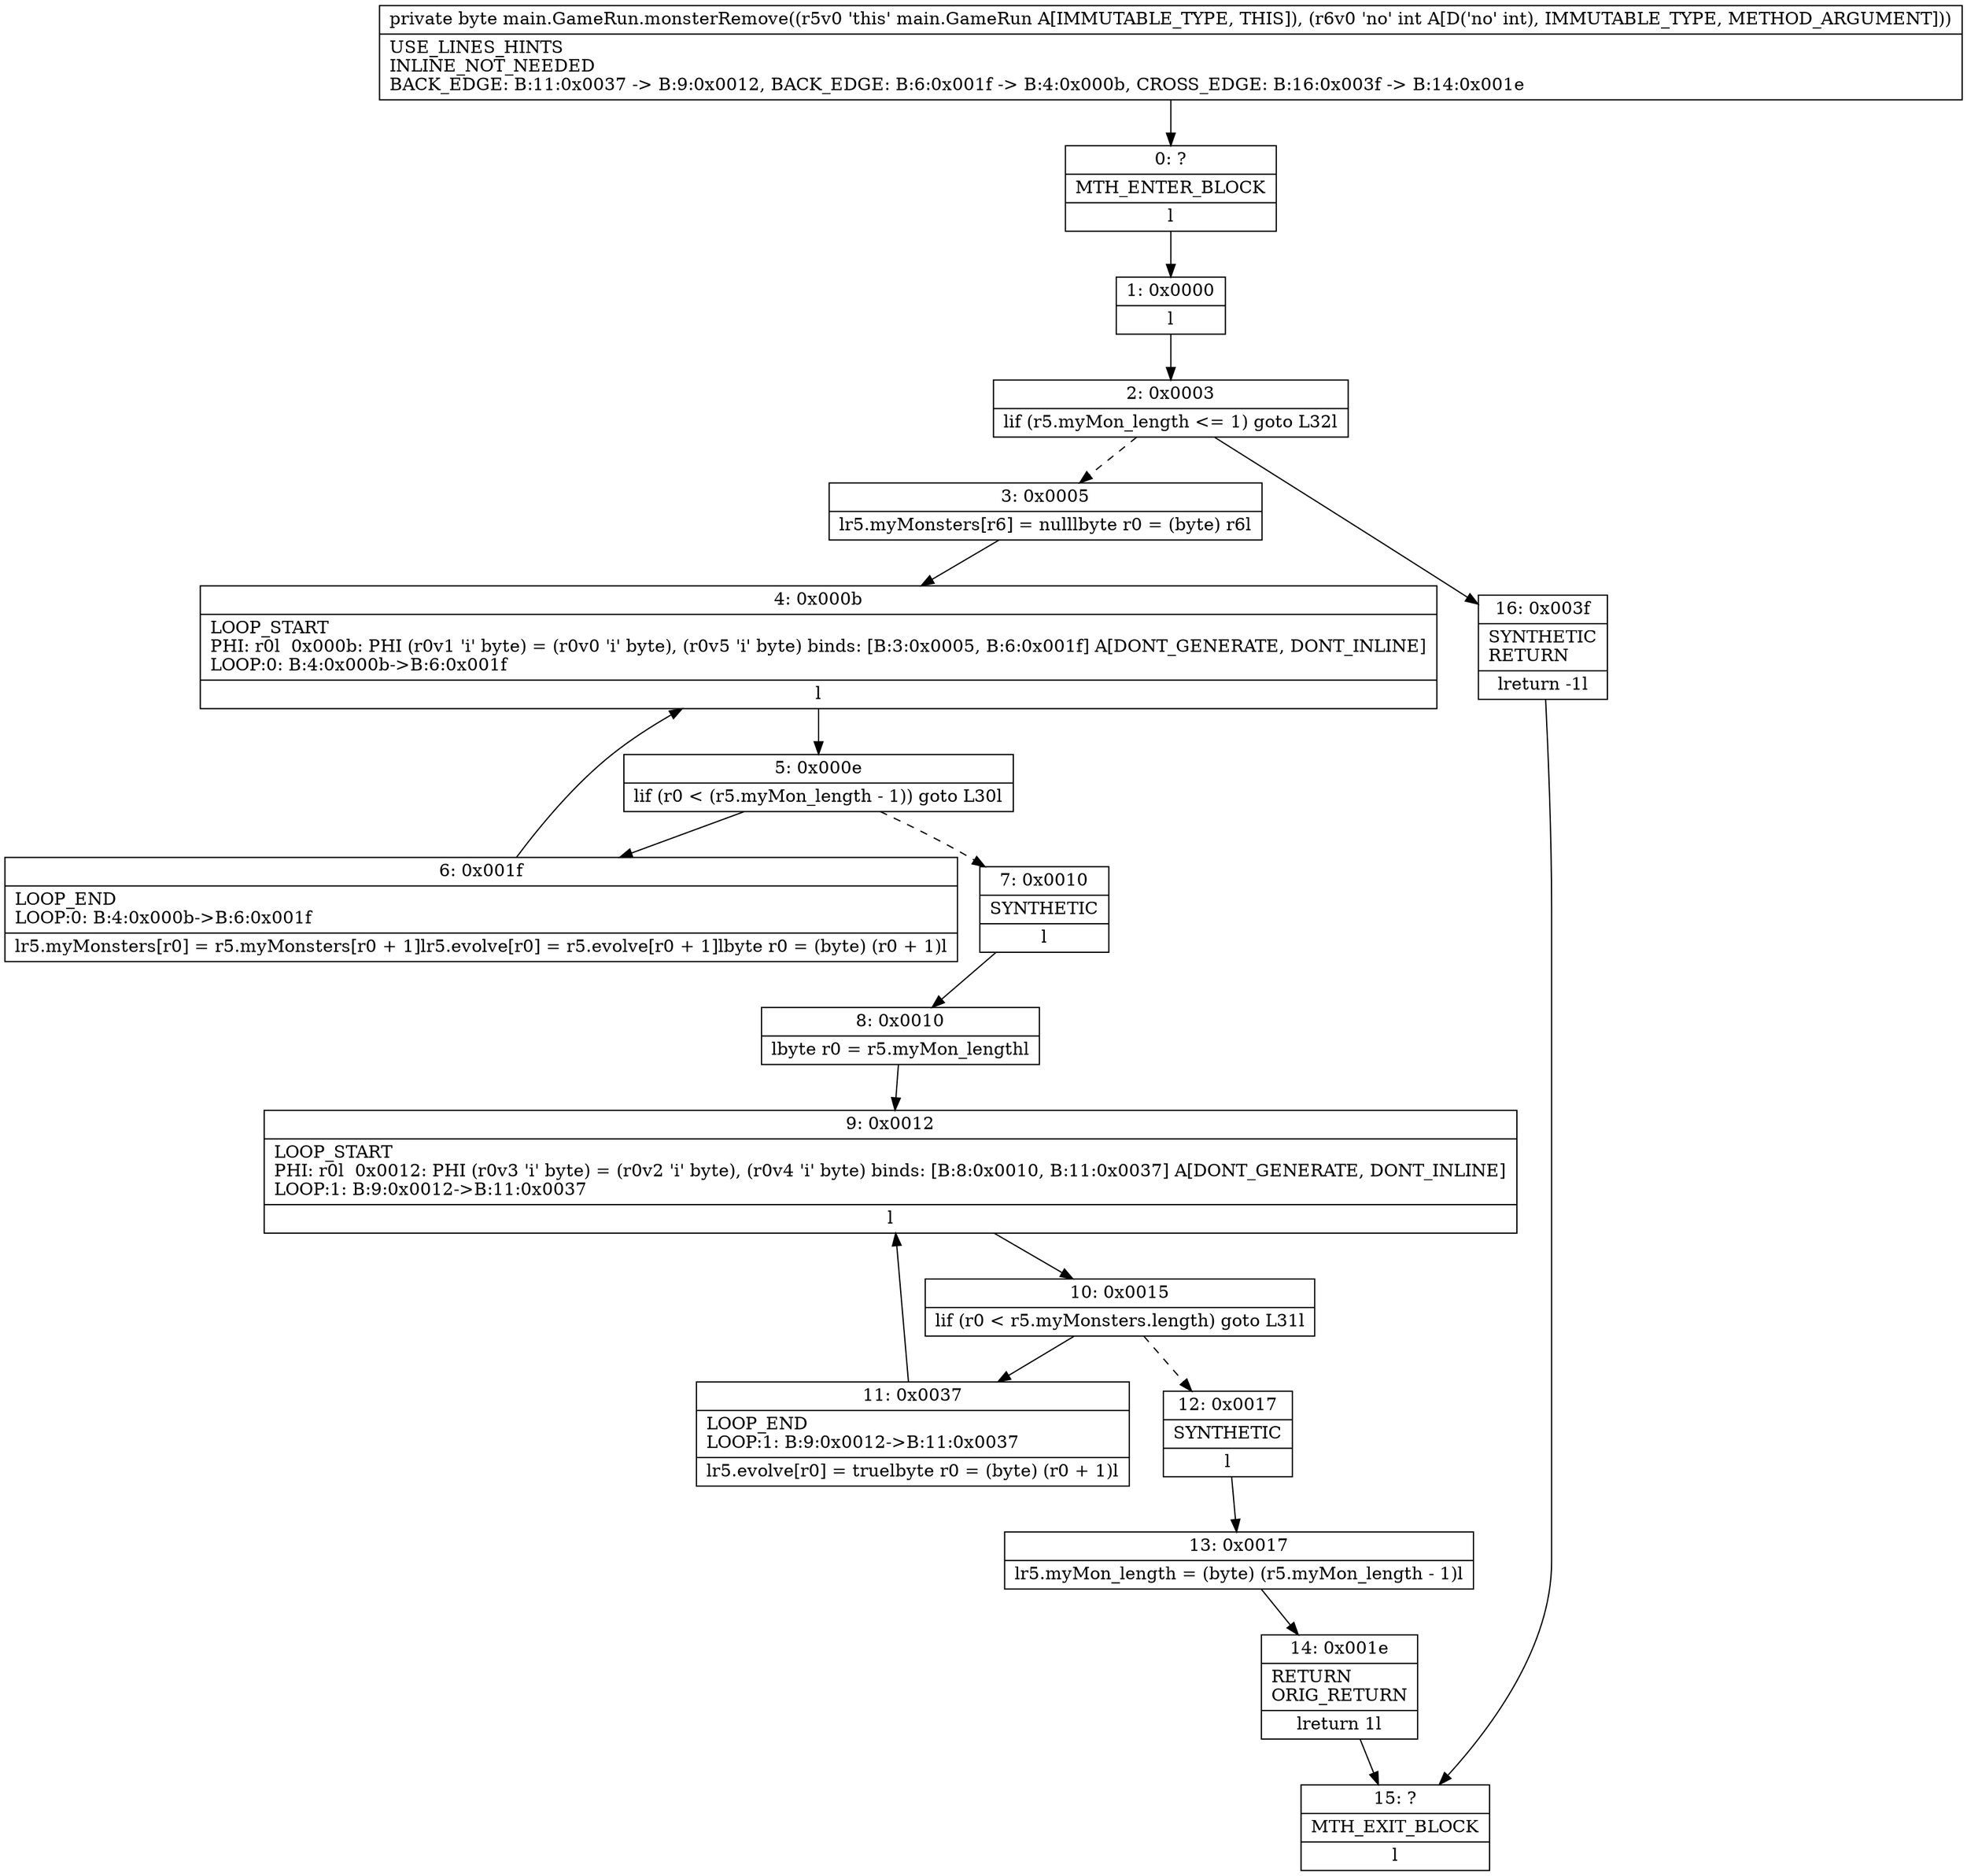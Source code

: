 digraph "CFG formain.GameRun.monsterRemove(I)B" {
Node_0 [shape=record,label="{0\:\ ?|MTH_ENTER_BLOCK\l|l}"];
Node_1 [shape=record,label="{1\:\ 0x0000|l}"];
Node_2 [shape=record,label="{2\:\ 0x0003|lif (r5.myMon_length \<= 1) goto L32l}"];
Node_3 [shape=record,label="{3\:\ 0x0005|lr5.myMonsters[r6] = nulllbyte r0 = (byte) r6l}"];
Node_4 [shape=record,label="{4\:\ 0x000b|LOOP_START\lPHI: r0l  0x000b: PHI (r0v1 'i' byte) = (r0v0 'i' byte), (r0v5 'i' byte) binds: [B:3:0x0005, B:6:0x001f] A[DONT_GENERATE, DONT_INLINE]\lLOOP:0: B:4:0x000b\-\>B:6:0x001f\l|l}"];
Node_5 [shape=record,label="{5\:\ 0x000e|lif (r0 \< (r5.myMon_length \- 1)) goto L30l}"];
Node_6 [shape=record,label="{6\:\ 0x001f|LOOP_END\lLOOP:0: B:4:0x000b\-\>B:6:0x001f\l|lr5.myMonsters[r0] = r5.myMonsters[r0 + 1]lr5.evolve[r0] = r5.evolve[r0 + 1]lbyte r0 = (byte) (r0 + 1)l}"];
Node_7 [shape=record,label="{7\:\ 0x0010|SYNTHETIC\l|l}"];
Node_8 [shape=record,label="{8\:\ 0x0010|lbyte r0 = r5.myMon_lengthl}"];
Node_9 [shape=record,label="{9\:\ 0x0012|LOOP_START\lPHI: r0l  0x0012: PHI (r0v3 'i' byte) = (r0v2 'i' byte), (r0v4 'i' byte) binds: [B:8:0x0010, B:11:0x0037] A[DONT_GENERATE, DONT_INLINE]\lLOOP:1: B:9:0x0012\-\>B:11:0x0037\l|l}"];
Node_10 [shape=record,label="{10\:\ 0x0015|lif (r0 \< r5.myMonsters.length) goto L31l}"];
Node_11 [shape=record,label="{11\:\ 0x0037|LOOP_END\lLOOP:1: B:9:0x0012\-\>B:11:0x0037\l|lr5.evolve[r0] = truelbyte r0 = (byte) (r0 + 1)l}"];
Node_12 [shape=record,label="{12\:\ 0x0017|SYNTHETIC\l|l}"];
Node_13 [shape=record,label="{13\:\ 0x0017|lr5.myMon_length = (byte) (r5.myMon_length \- 1)l}"];
Node_14 [shape=record,label="{14\:\ 0x001e|RETURN\lORIG_RETURN\l|lreturn 1l}"];
Node_15 [shape=record,label="{15\:\ ?|MTH_EXIT_BLOCK\l|l}"];
Node_16 [shape=record,label="{16\:\ 0x003f|SYNTHETIC\lRETURN\l|lreturn \-1l}"];
MethodNode[shape=record,label="{private byte main.GameRun.monsterRemove((r5v0 'this' main.GameRun A[IMMUTABLE_TYPE, THIS]), (r6v0 'no' int A[D('no' int), IMMUTABLE_TYPE, METHOD_ARGUMENT]))  | USE_LINES_HINTS\lINLINE_NOT_NEEDED\lBACK_EDGE: B:11:0x0037 \-\> B:9:0x0012, BACK_EDGE: B:6:0x001f \-\> B:4:0x000b, CROSS_EDGE: B:16:0x003f \-\> B:14:0x001e\l}"];
MethodNode -> Node_0;
Node_0 -> Node_1;
Node_1 -> Node_2;
Node_2 -> Node_3[style=dashed];
Node_2 -> Node_16;
Node_3 -> Node_4;
Node_4 -> Node_5;
Node_5 -> Node_6;
Node_5 -> Node_7[style=dashed];
Node_6 -> Node_4;
Node_7 -> Node_8;
Node_8 -> Node_9;
Node_9 -> Node_10;
Node_10 -> Node_11;
Node_10 -> Node_12[style=dashed];
Node_11 -> Node_9;
Node_12 -> Node_13;
Node_13 -> Node_14;
Node_14 -> Node_15;
Node_16 -> Node_15;
}

